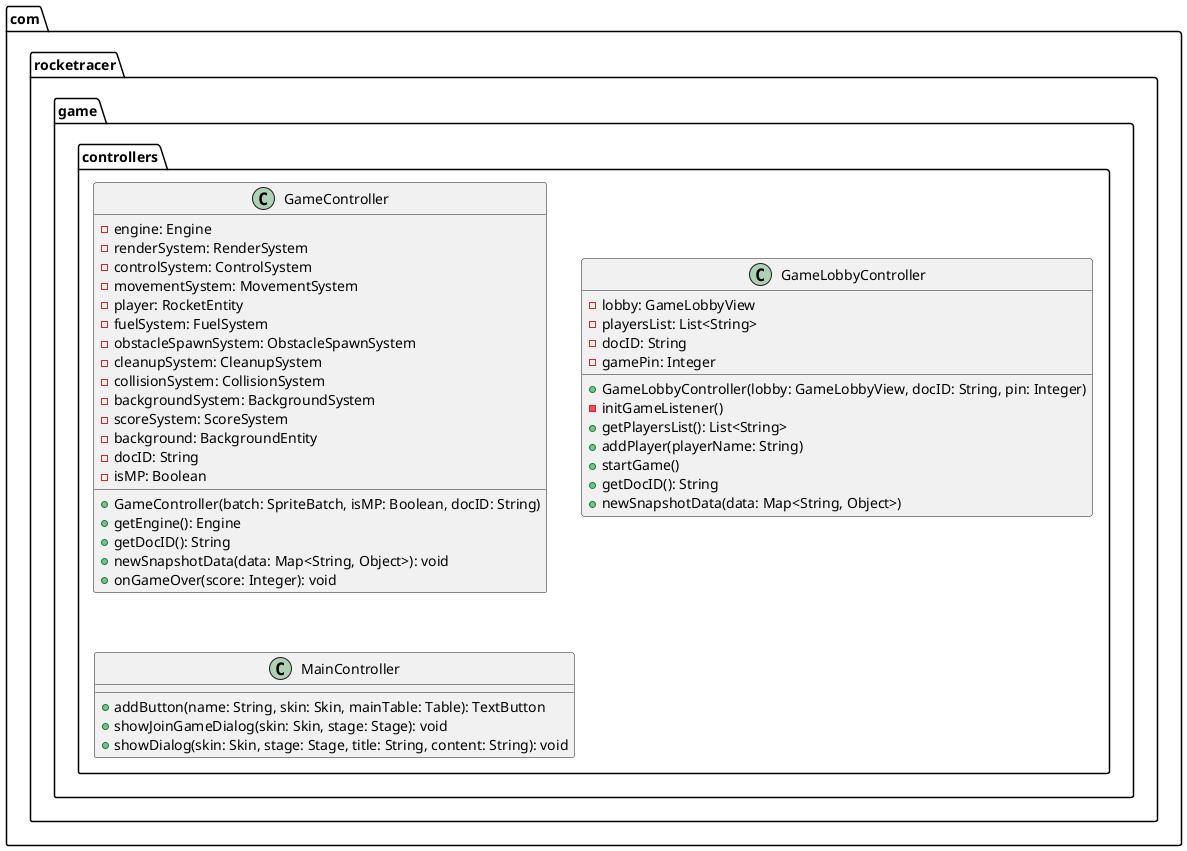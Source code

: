@startuml
package com.rocketracer.game.controllers {
    class GameController {
        - engine: Engine
        - renderSystem: RenderSystem
        - controlSystem: ControlSystem
        - movementSystem: MovementSystem
        - player: RocketEntity
        - fuelSystem: FuelSystem
        - obstacleSpawnSystem: ObstacleSpawnSystem
        - cleanupSystem: CleanupSystem
        - collisionSystem: CollisionSystem
        - backgroundSystem: BackgroundSystem
        - scoreSystem: ScoreSystem
        - background: BackgroundEntity
        - docID: String
        - isMP: Boolean
        + GameController(batch: SpriteBatch, isMP: Boolean, docID: String)
        + getEngine(): Engine
        + getDocID(): String
        + newSnapshotData(data: Map<String, Object>): void
        + onGameOver(score: Integer): void
    }
        class MainController {
            +addButton(name: String, skin: Skin, mainTable: Table): TextButton
            +showJoinGameDialog(skin: Skin, stage: Stage): void
            +showDialog(skin: Skin, stage: Stage, title: String, content: String): void
        }
        class GameLobbyController {
            -lobby: GameLobbyView
            -playersList: List<String>
            -docID: String
            -gamePin: Integer
            +GameLobbyController(lobby: GameLobbyView, docID: String, pin: Integer)
            -initGameListener()
            +getPlayersList(): List<String>
            +addPlayer(playerName: String)
            +startGame()
            +getDocID(): String
            +newSnapshotData(data: Map<String, Object>)
        }
}

GameController -[hidden]down- MainController
GameController -[hidden]right- GameLobbyController


@enduml